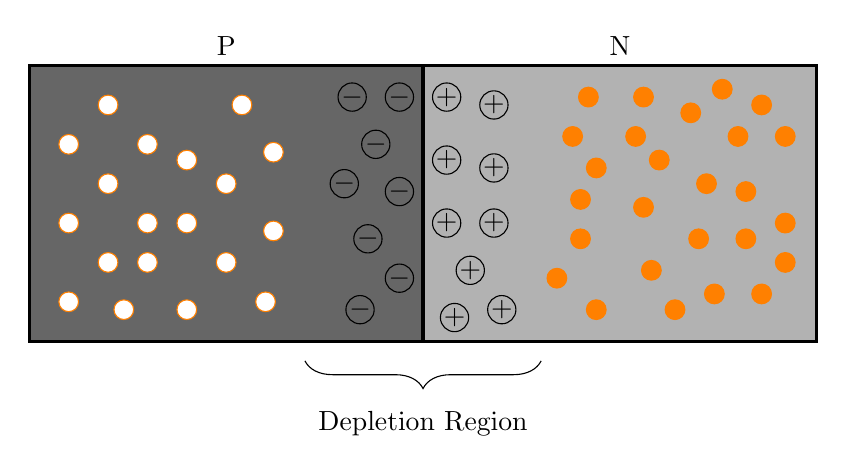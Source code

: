 \begin{tikzpicture}
\draw[very thick,fill=black!60] (0,0) rectangle (5,3.5);
\draw[very thick,fill=black!30] (5,0) rectangle (10,3.5);
\node[anchor=south] at(2.5,3.5) {P};
\node[anchor=south] at(7.5,3.5) {N};
\draw [decorate,decoration={brace,amplitude=10pt}] (6.5,-0.25) -- (3.5,-0.25) node [black,midway,yshift=-0.8cm] {Depletion Region};

\node[circle,draw,inner sep=0,minimum size=0.35cm,fill=black!60] at (4.4,2.5) {$-$};
\node[circle,draw,inner sep=0,minimum size=0.35cm,fill=black!60] at (4,2) {$-$};
\node[circle,draw,inner sep=0,minimum size=0.35cm,fill=black!60] at (4.2,0.4) {$-$};
\node[circle,draw,inner sep=0,minimum size=0.35cm,fill=black!60] at (4.3,1.3) {$-$};
\node[circle,draw,inner sep=0,minimum size=0.35cm,fill=black!60] at (4.7,3.1) {$-$};
\node[circle,draw,inner sep=0,minimum size=0.35cm,fill=black!60] at (4.7,1.9) {$-$};
\node[circle,draw,inner sep=0,minimum size=0.35cm,fill=black!60] at (4.7,0.8) {$-$};
\node[circle,draw,inner sep=0,minimum size=0.35cm,fill=black!60] at (4.1,3.1) {$-$};

\node[circle,draw,inner sep=0,minimum size=0.35cm,fill=black!30] at (6,0.4) {$+$};
\node[circle,draw,inner sep=0,minimum size=0.35cm,fill=black!30] at (5.3,3.1) {$+$};
\node[circle,draw,inner sep=0,minimum size=0.35cm,fill=black!30] at (5.9,3) {$+$};
\node[circle,draw,inner sep=0,minimum size=0.35cm,fill=black!30] at (5.9,1.5) {$+$};
\node[circle,draw,inner sep=0,minimum size=0.35cm,fill=black!30] at (5.3,2.3) {$+$};
\node[circle,draw,inner sep=0,minimum size=0.35cm,fill=black!30] at (5.3,1.5) {$+$};
\node[circle,draw,inner sep=0,minimum size=0.35cm,fill=black!30] at (5.9,2.2) {$+$};
\node[circle,draw,inner sep=0,minimum size=0.35cm,fill=black!30] at (5.6,0.9) {$+$};
\node[circle,draw,inner sep=0,minimum size=0.35cm,fill=black!30] at (5.4,0.3) {$+$};


\node[circle,draw=orange,inner sep=0,minimum size=0.25cm,fill=orange] at (7.2,2.2) {};
\node[circle,draw=orange,inner sep=0,minimum size=0.25cm,fill=orange] at (8.6,2) {};
\node[circle,draw=orange,inner sep=0,minimum size=0.25cm,fill=orange] at (7.2,0.4) {};
\node[circle,draw=orange,inner sep=0,minimum size=0.25cm,fill=orange] at (9.3,0.6) {};
\node[circle,draw=orange,inner sep=0,minimum size=0.25cm,fill=orange] at (8.2,0.4) {};
\node[circle,draw=orange,inner sep=0,minimum size=0.25cm,fill=orange] at (7,1.3) {};
\node[circle,draw=orange,inner sep=0,minimum size=0.25cm,fill=orange] at (9.1,1.3) {};
\node[circle,draw=orange,inner sep=0,minimum size=0.25cm,fill=orange] at (7.8,1.7) {};
\node[circle,draw=orange,inner sep=0,minimum size=0.25cm,fill=orange] at (7.7,2.6) {};
\node[circle,draw=orange,inner sep=0,minimum size=0.25cm,fill=orange] at (9.3,3) {};
\node[circle,draw=orange,inner sep=0,minimum size=0.25cm,fill=orange] at (7.1,3.1) {};
\node[circle,draw=orange,inner sep=0,minimum size=0.25cm,fill=orange] at (8.4,2.9) {};
\node[circle,draw=orange,inner sep=0,minimum size=0.25cm,fill=orange] at (7.9,0.9) {};
\node[circle,draw=orange,inner sep=0,minimum size=0.25cm,fill=orange] at (8.5,1.3) {};
\node[circle,draw=orange,inner sep=0,minimum size=0.25cm,fill=orange] at (8,2.3) {};
\node[circle,draw=orange,inner sep=0,minimum size=0.25cm,fill=orange] at (9.6,1.5) {};
\node[circle,draw=orange,inner sep=0,minimum size=0.25cm,fill=orange] at (9.6,2.6) {};
\node[circle,draw=orange,inner sep=0,minimum size=0.25cm,fill=orange] at (7.8,3.1) {};
\node[circle,draw=orange,inner sep=0,minimum size=0.25cm,fill=orange] at (6.7,0.8) {};
\node[circle,draw=orange,inner sep=0,minimum size=0.25cm,fill=orange] at (7,1.8) {};
\node[circle,draw=orange,inner sep=0,minimum size=0.25cm,fill=orange] at (6.9,2.6) {};
\node[circle,draw=orange,inner sep=0,minimum size=0.25cm,fill=orange] at (9.1,1.9) {};
\node[circle,draw=orange,inner sep=0,minimum size=0.25cm,fill=orange] at (8.7,0.6) {};
\node[circle,draw=orange,inner sep=0,minimum size=0.25cm,fill=orange] at (9.6,1) {};
\node[circle,draw=orange,inner sep=0,minimum size=0.25cm,fill=orange] at (8.8,3.2) {};
\node[circle,draw=orange,inner sep=0,minimum size=0.25cm,fill=orange] at (9,2.6) {};

\node[circle,draw=orange,inner sep=0,minimum size=0.25cm,fill=white] at (0.5,1.5) {};
\node[circle,draw=orange,inner sep=0,minimum size=0.25cm,fill=white] at (1.5,1) {};
\node[circle,draw=orange,inner sep=0,minimum size=0.25cm,fill=white] at (0.5,2.5) {};
\node[circle,draw=orange,inner sep=0,minimum size=0.25cm,fill=white] at (1,3) {};
\node[circle,draw=orange,inner sep=0,minimum size=0.25cm,fill=white] at (2.5,2) {};
\node[circle,draw=orange,inner sep=0,minimum size=0.25cm,fill=white] at (1.5,1.5) {};
\node[circle,draw=orange,inner sep=0,minimum size=0.25cm,fill=white] at (1.5,2.5) {};
\node[circle,draw=orange,inner sep=0,minimum size=0.25cm,fill=white] at (2.5,1) {};
\node[circle,draw=orange,inner sep=0,minimum size=0.25cm,fill=white] at (1,2) {};
\node[circle,draw=orange,inner sep=0,minimum size=0.25cm,fill=white] at (0.5,0.5) {};
\node[circle,draw=orange,inner sep=0,minimum size=0.25cm,fill=white] at (1,1) {};
\node[circle,draw=orange,inner sep=0,minimum size=0.25cm,fill=white] at (2,1.5) {};
\node[circle,draw=orange,inner sep=0,minimum size=0.25cm,fill=white] at (2,2.3) {};
\node[circle,draw=orange,inner sep=0,minimum size=0.25cm,fill=white] at (2.7,3) {};
\node[circle,draw=orange,inner sep=0,minimum size=0.25cm,fill=white] at (3.1,1.4) {};
\node[circle,draw=orange,inner sep=0,minimum size=0.25cm,fill=white] at (2,0.4) {};
\node[circle,draw=orange,inner sep=0,minimum size=0.25cm,fill=white] at (3,0.5) {};
\node[circle,draw=orange,inner sep=0,minimum size=0.25cm,fill=white] at (3.1,2.4) {};
\node[circle,draw=orange,inner sep=0,minimum size=0.25cm,fill=white] at (1.2,0.4) {};
\end{tikzpicture}